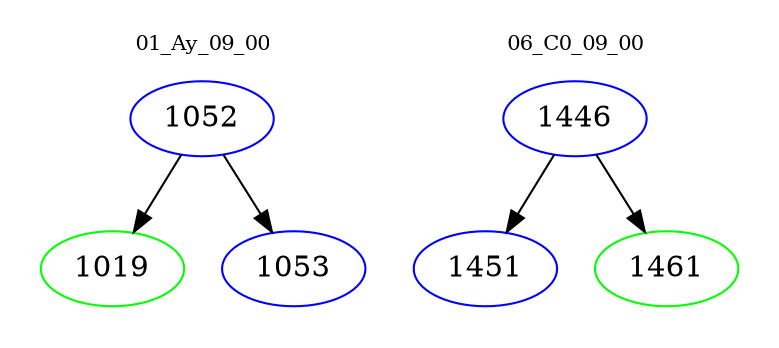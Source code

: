 digraph{
subgraph cluster_0 {
color = white
label = "01_Ay_09_00";
fontsize=10;
T0_1052 [label="1052", color="blue"]
T0_1052 -> T0_1019 [color="black"]
T0_1019 [label="1019", color="green"]
T0_1052 -> T0_1053 [color="black"]
T0_1053 [label="1053", color="blue"]
}
subgraph cluster_1 {
color = white
label = "06_C0_09_00";
fontsize=10;
T1_1446 [label="1446", color="blue"]
T1_1446 -> T1_1451 [color="black"]
T1_1451 [label="1451", color="blue"]
T1_1446 -> T1_1461 [color="black"]
T1_1461 [label="1461", color="green"]
}
}
